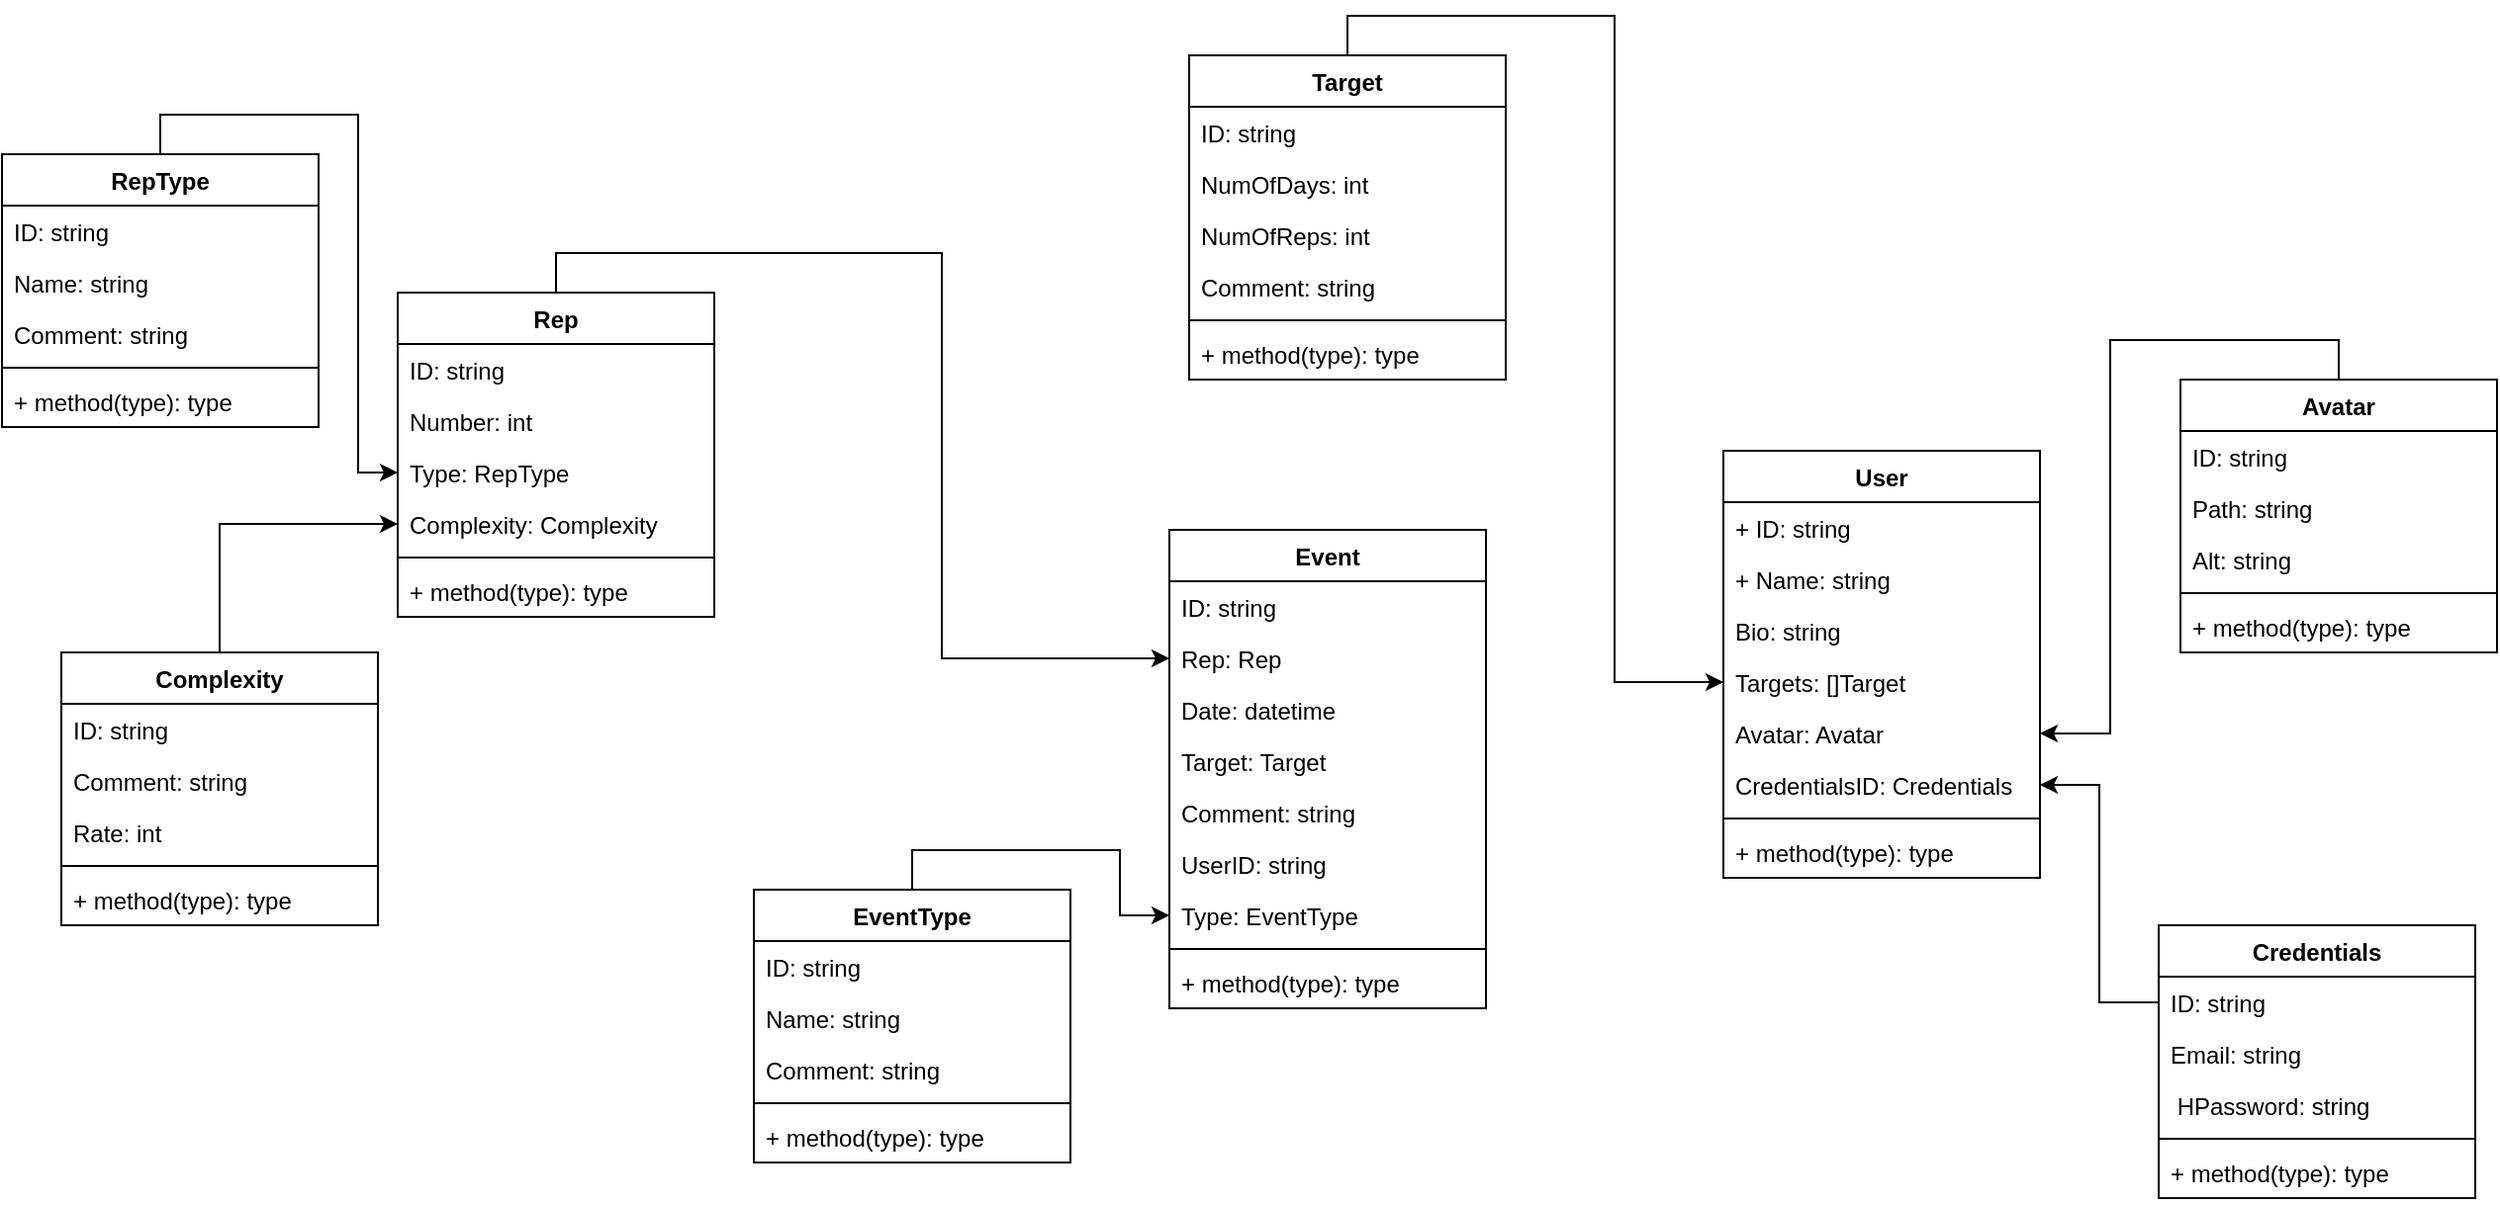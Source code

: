 <mxfile version="19.0.3" type="device"><diagram id="C5RBs43oDa-KdzZeNtuy" name="Page-1"><mxGraphModel dx="1933" dy="892" grid="1" gridSize="10" guides="1" tooltips="1" connect="1" arrows="1" fold="1" page="1" pageScale="1" pageWidth="827" pageHeight="1169" math="0" shadow="0"><root><mxCell id="WIyWlLk6GJQsqaUBKTNV-0"/><mxCell id="WIyWlLk6GJQsqaUBKTNV-1" parent="WIyWlLk6GJQsqaUBKTNV-0"/><mxCell id="qhLut1QWubdk_A6djGES-80" style="edgeStyle=orthogonalEdgeStyle;rounded=0;orthogonalLoop=1;jettySize=auto;html=1;exitX=0.5;exitY=0;exitDx=0;exitDy=0;entryX=0;entryY=0.5;entryDx=0;entryDy=0;" edge="1" parent="WIyWlLk6GJQsqaUBKTNV-1" source="qhLut1QWubdk_A6djGES-0" target="qhLut1QWubdk_A6djGES-79"><mxGeometry relative="1" as="geometry"/></mxCell><mxCell id="qhLut1QWubdk_A6djGES-0" value="Target" style="swimlane;fontStyle=1;align=center;verticalAlign=top;childLayout=stackLayout;horizontal=1;startSize=26;horizontalStack=0;resizeParent=1;resizeParentMax=0;resizeLast=0;collapsible=1;marginBottom=0;" vertex="1" parent="WIyWlLk6GJQsqaUBKTNV-1"><mxGeometry x="580" y="30" width="160" height="164" as="geometry"/></mxCell><mxCell id="qhLut1QWubdk_A6djGES-1" value="ID: string" style="text;strokeColor=none;fillColor=none;align=left;verticalAlign=top;spacingLeft=4;spacingRight=4;overflow=hidden;rotatable=0;points=[[0,0.5],[1,0.5]];portConstraint=eastwest;" vertex="1" parent="qhLut1QWubdk_A6djGES-0"><mxGeometry y="26" width="160" height="26" as="geometry"/></mxCell><mxCell id="qhLut1QWubdk_A6djGES-22" value="NumOfDays: int" style="text;strokeColor=none;fillColor=none;align=left;verticalAlign=top;spacingLeft=4;spacingRight=4;overflow=hidden;rotatable=0;points=[[0,0.5],[1,0.5]];portConstraint=eastwest;" vertex="1" parent="qhLut1QWubdk_A6djGES-0"><mxGeometry y="52" width="160" height="26" as="geometry"/></mxCell><mxCell id="qhLut1QWubdk_A6djGES-23" value="NumOfReps: int" style="text;strokeColor=none;fillColor=none;align=left;verticalAlign=top;spacingLeft=4;spacingRight=4;overflow=hidden;rotatable=0;points=[[0,0.5],[1,0.5]];portConstraint=eastwest;" vertex="1" parent="qhLut1QWubdk_A6djGES-0"><mxGeometry y="78" width="160" height="26" as="geometry"/></mxCell><mxCell id="qhLut1QWubdk_A6djGES-24" value="Comment: string" style="text;strokeColor=none;fillColor=none;align=left;verticalAlign=top;spacingLeft=4;spacingRight=4;overflow=hidden;rotatable=0;points=[[0,0.5],[1,0.5]];portConstraint=eastwest;" vertex="1" parent="qhLut1QWubdk_A6djGES-0"><mxGeometry y="104" width="160" height="26" as="geometry"/></mxCell><mxCell id="qhLut1QWubdk_A6djGES-2" value="" style="line;strokeWidth=1;fillColor=none;align=left;verticalAlign=middle;spacingTop=-1;spacingLeft=3;spacingRight=3;rotatable=0;labelPosition=right;points=[];portConstraint=eastwest;" vertex="1" parent="qhLut1QWubdk_A6djGES-0"><mxGeometry y="130" width="160" height="8" as="geometry"/></mxCell><mxCell id="qhLut1QWubdk_A6djGES-3" value="+ method(type): type" style="text;strokeColor=none;fillColor=none;align=left;verticalAlign=top;spacingLeft=4;spacingRight=4;overflow=hidden;rotatable=0;points=[[0,0.5],[1,0.5]];portConstraint=eastwest;" vertex="1" parent="qhLut1QWubdk_A6djGES-0"><mxGeometry y="138" width="160" height="26" as="geometry"/></mxCell><mxCell id="qhLut1QWubdk_A6djGES-7" value="User" style="swimlane;fontStyle=1;align=center;verticalAlign=top;childLayout=stackLayout;horizontal=1;startSize=26;horizontalStack=0;resizeParent=1;resizeParentMax=0;resizeLast=0;collapsible=1;marginBottom=0;" vertex="1" parent="WIyWlLk6GJQsqaUBKTNV-1"><mxGeometry x="850" y="230" width="160" height="216" as="geometry"/></mxCell><mxCell id="qhLut1QWubdk_A6djGES-8" value="+ ID: string" style="text;strokeColor=none;fillColor=none;align=left;verticalAlign=top;spacingLeft=4;spacingRight=4;overflow=hidden;rotatable=0;points=[[0,0.5],[1,0.5]];portConstraint=eastwest;" vertex="1" parent="qhLut1QWubdk_A6djGES-7"><mxGeometry y="26" width="160" height="26" as="geometry"/></mxCell><mxCell id="qhLut1QWubdk_A6djGES-11" value="+ Name: string" style="text;strokeColor=none;fillColor=none;align=left;verticalAlign=top;spacingLeft=4;spacingRight=4;overflow=hidden;rotatable=0;points=[[0,0.5],[1,0.5]];portConstraint=eastwest;" vertex="1" parent="qhLut1QWubdk_A6djGES-7"><mxGeometry y="52" width="160" height="26" as="geometry"/></mxCell><mxCell id="qhLut1QWubdk_A6djGES-71" value="Bio: string" style="text;strokeColor=none;fillColor=none;align=left;verticalAlign=top;spacingLeft=4;spacingRight=4;overflow=hidden;rotatable=0;points=[[0,0.5],[1,0.5]];portConstraint=eastwest;" vertex="1" parent="qhLut1QWubdk_A6djGES-7"><mxGeometry y="78" width="160" height="26" as="geometry"/></mxCell><mxCell id="qhLut1QWubdk_A6djGES-79" value="Targets: []Target" style="text;strokeColor=none;fillColor=none;align=left;verticalAlign=top;spacingLeft=4;spacingRight=4;overflow=hidden;rotatable=0;points=[[0,0.5],[1,0.5]];portConstraint=eastwest;" vertex="1" parent="qhLut1QWubdk_A6djGES-7"><mxGeometry y="104" width="160" height="26" as="geometry"/></mxCell><mxCell id="qhLut1QWubdk_A6djGES-70" value="Avatar: Avatar" style="text;strokeColor=none;fillColor=none;align=left;verticalAlign=top;spacingLeft=4;spacingRight=4;overflow=hidden;rotatable=0;points=[[0,0.5],[1,0.5]];portConstraint=eastwest;" vertex="1" parent="qhLut1QWubdk_A6djGES-7"><mxGeometry y="130" width="160" height="26" as="geometry"/></mxCell><mxCell id="qhLut1QWubdk_A6djGES-13" value="CredentialsID: Credentials" style="text;strokeColor=none;fillColor=none;align=left;verticalAlign=top;spacingLeft=4;spacingRight=4;overflow=hidden;rotatable=0;points=[[0,0.5],[1,0.5]];portConstraint=eastwest;" vertex="1" parent="qhLut1QWubdk_A6djGES-7"><mxGeometry y="156" width="160" height="26" as="geometry"/></mxCell><mxCell id="qhLut1QWubdk_A6djGES-9" value="" style="line;strokeWidth=1;fillColor=none;align=left;verticalAlign=middle;spacingTop=-1;spacingLeft=3;spacingRight=3;rotatable=0;labelPosition=right;points=[];portConstraint=eastwest;" vertex="1" parent="qhLut1QWubdk_A6djGES-7"><mxGeometry y="182" width="160" height="8" as="geometry"/></mxCell><mxCell id="qhLut1QWubdk_A6djGES-10" value="+ method(type): type" style="text;strokeColor=none;fillColor=none;align=left;verticalAlign=top;spacingLeft=4;spacingRight=4;overflow=hidden;rotatable=0;points=[[0,0.5],[1,0.5]];portConstraint=eastwest;" vertex="1" parent="qhLut1QWubdk_A6djGES-7"><mxGeometry y="190" width="160" height="26" as="geometry"/></mxCell><mxCell id="qhLut1QWubdk_A6djGES-14" value="Credentials" style="swimlane;fontStyle=1;align=center;verticalAlign=top;childLayout=stackLayout;horizontal=1;startSize=26;horizontalStack=0;resizeParent=1;resizeParentMax=0;resizeLast=0;collapsible=1;marginBottom=0;" vertex="1" parent="WIyWlLk6GJQsqaUBKTNV-1"><mxGeometry x="1070" y="470" width="160" height="138" as="geometry"/></mxCell><mxCell id="qhLut1QWubdk_A6djGES-15" value="ID: string" style="text;strokeColor=none;fillColor=none;align=left;verticalAlign=top;spacingLeft=4;spacingRight=4;overflow=hidden;rotatable=0;points=[[0,0.5],[1,0.5]];portConstraint=eastwest;" vertex="1" parent="qhLut1QWubdk_A6djGES-14"><mxGeometry y="26" width="160" height="26" as="geometry"/></mxCell><mxCell id="qhLut1QWubdk_A6djGES-17" value="Email: string" style="text;strokeColor=none;fillColor=none;align=left;verticalAlign=top;spacingLeft=4;spacingRight=4;overflow=hidden;rotatable=0;points=[[0,0.5],[1,0.5]];portConstraint=eastwest;" vertex="1" parent="qhLut1QWubdk_A6djGES-14"><mxGeometry y="52" width="160" height="26" as="geometry"/></mxCell><mxCell id="qhLut1QWubdk_A6djGES-18" value=" HPassword: string" style="text;strokeColor=none;fillColor=none;align=left;verticalAlign=top;spacingLeft=4;spacingRight=4;overflow=hidden;rotatable=0;points=[[0,0.5],[1,0.5]];portConstraint=eastwest;" vertex="1" parent="qhLut1QWubdk_A6djGES-14"><mxGeometry y="78" width="160" height="26" as="geometry"/></mxCell><mxCell id="qhLut1QWubdk_A6djGES-19" value="" style="line;strokeWidth=1;fillColor=none;align=left;verticalAlign=middle;spacingTop=-1;spacingLeft=3;spacingRight=3;rotatable=0;labelPosition=right;points=[];portConstraint=eastwest;" vertex="1" parent="qhLut1QWubdk_A6djGES-14"><mxGeometry y="104" width="160" height="8" as="geometry"/></mxCell><mxCell id="qhLut1QWubdk_A6djGES-20" value="+ method(type): type" style="text;strokeColor=none;fillColor=none;align=left;verticalAlign=top;spacingLeft=4;spacingRight=4;overflow=hidden;rotatable=0;points=[[0,0.5],[1,0.5]];portConstraint=eastwest;" vertex="1" parent="qhLut1QWubdk_A6djGES-14"><mxGeometry y="112" width="160" height="26" as="geometry"/></mxCell><mxCell id="qhLut1QWubdk_A6djGES-21" style="edgeStyle=orthogonalEdgeStyle;rounded=0;orthogonalLoop=1;jettySize=auto;html=1;exitX=0;exitY=0.5;exitDx=0;exitDy=0;entryX=1;entryY=0.5;entryDx=0;entryDy=0;" edge="1" parent="WIyWlLk6GJQsqaUBKTNV-1" source="qhLut1QWubdk_A6djGES-15" target="qhLut1QWubdk_A6djGES-13"><mxGeometry relative="1" as="geometry"/></mxCell><mxCell id="qhLut1QWubdk_A6djGES-25" value="Event" style="swimlane;fontStyle=1;align=center;verticalAlign=top;childLayout=stackLayout;horizontal=1;startSize=26;horizontalStack=0;resizeParent=1;resizeParentMax=0;resizeLast=0;collapsible=1;marginBottom=0;" vertex="1" parent="WIyWlLk6GJQsqaUBKTNV-1"><mxGeometry x="570" y="270" width="160" height="242" as="geometry"/></mxCell><mxCell id="qhLut1QWubdk_A6djGES-26" value="ID: string" style="text;strokeColor=none;fillColor=none;align=left;verticalAlign=top;spacingLeft=4;spacingRight=4;overflow=hidden;rotatable=0;points=[[0,0.5],[1,0.5]];portConstraint=eastwest;" vertex="1" parent="qhLut1QWubdk_A6djGES-25"><mxGeometry y="26" width="160" height="26" as="geometry"/></mxCell><mxCell id="qhLut1QWubdk_A6djGES-27" value="Rep: Rep" style="text;strokeColor=none;fillColor=none;align=left;verticalAlign=top;spacingLeft=4;spacingRight=4;overflow=hidden;rotatable=0;points=[[0,0.5],[1,0.5]];portConstraint=eastwest;" vertex="1" parent="qhLut1QWubdk_A6djGES-25"><mxGeometry y="52" width="160" height="26" as="geometry"/></mxCell><mxCell id="qhLut1QWubdk_A6djGES-29" value="Date: datetime" style="text;strokeColor=none;fillColor=none;align=left;verticalAlign=top;spacingLeft=4;spacingRight=4;overflow=hidden;rotatable=0;points=[[0,0.5],[1,0.5]];portConstraint=eastwest;" vertex="1" parent="qhLut1QWubdk_A6djGES-25"><mxGeometry y="78" width="160" height="26" as="geometry"/></mxCell><mxCell id="qhLut1QWubdk_A6djGES-82" value="Target: Target" style="text;strokeColor=none;fillColor=none;align=left;verticalAlign=top;spacingLeft=4;spacingRight=4;overflow=hidden;rotatable=0;points=[[0,0.5],[1,0.5]];portConstraint=eastwest;" vertex="1" parent="qhLut1QWubdk_A6djGES-25"><mxGeometry y="104" width="160" height="26" as="geometry"/></mxCell><mxCell id="qhLut1QWubdk_A6djGES-32" value="Comment: string" style="text;strokeColor=none;fillColor=none;align=left;verticalAlign=top;spacingLeft=4;spacingRight=4;overflow=hidden;rotatable=0;points=[[0,0.5],[1,0.5]];portConstraint=eastwest;" vertex="1" parent="qhLut1QWubdk_A6djGES-25"><mxGeometry y="130" width="160" height="26" as="geometry"/></mxCell><mxCell id="qhLut1QWubdk_A6djGES-33" value="UserID: string" style="text;strokeColor=none;fillColor=none;align=left;verticalAlign=top;spacingLeft=4;spacingRight=4;overflow=hidden;rotatable=0;points=[[0,0.5],[1,0.5]];portConstraint=eastwest;" vertex="1" parent="qhLut1QWubdk_A6djGES-25"><mxGeometry y="156" width="160" height="26" as="geometry"/></mxCell><mxCell id="qhLut1QWubdk_A6djGES-43" value="Type: EventType" style="text;strokeColor=none;fillColor=none;align=left;verticalAlign=top;spacingLeft=4;spacingRight=4;overflow=hidden;rotatable=0;points=[[0,0.5],[1,0.5]];portConstraint=eastwest;" vertex="1" parent="qhLut1QWubdk_A6djGES-25"><mxGeometry y="182" width="160" height="26" as="geometry"/></mxCell><mxCell id="qhLut1QWubdk_A6djGES-30" value="" style="line;strokeWidth=1;fillColor=none;align=left;verticalAlign=middle;spacingTop=-1;spacingLeft=3;spacingRight=3;rotatable=0;labelPosition=right;points=[];portConstraint=eastwest;" vertex="1" parent="qhLut1QWubdk_A6djGES-25"><mxGeometry y="208" width="160" height="8" as="geometry"/></mxCell><mxCell id="qhLut1QWubdk_A6djGES-31" value="+ method(type): type" style="text;strokeColor=none;fillColor=none;align=left;verticalAlign=top;spacingLeft=4;spacingRight=4;overflow=hidden;rotatable=0;points=[[0,0.5],[1,0.5]];portConstraint=eastwest;" vertex="1" parent="qhLut1QWubdk_A6djGES-25"><mxGeometry y="216" width="160" height="26" as="geometry"/></mxCell><mxCell id="qhLut1QWubdk_A6djGES-61" style="edgeStyle=orthogonalEdgeStyle;rounded=0;orthogonalLoop=1;jettySize=auto;html=1;exitX=0.5;exitY=0;exitDx=0;exitDy=0;entryX=0;entryY=0.5;entryDx=0;entryDy=0;" edge="1" parent="WIyWlLk6GJQsqaUBKTNV-1" source="qhLut1QWubdk_A6djGES-34" target="qhLut1QWubdk_A6djGES-27"><mxGeometry relative="1" as="geometry"/></mxCell><mxCell id="qhLut1QWubdk_A6djGES-34" value="Rep" style="swimlane;fontStyle=1;align=center;verticalAlign=top;childLayout=stackLayout;horizontal=1;startSize=26;horizontalStack=0;resizeParent=1;resizeParentMax=0;resizeLast=0;collapsible=1;marginBottom=0;" vertex="1" parent="WIyWlLk6GJQsqaUBKTNV-1"><mxGeometry x="180" y="150" width="160" height="164" as="geometry"/></mxCell><mxCell id="qhLut1QWubdk_A6djGES-35" value="ID: string" style="text;strokeColor=none;fillColor=none;align=left;verticalAlign=top;spacingLeft=4;spacingRight=4;overflow=hidden;rotatable=0;points=[[0,0.5],[1,0.5]];portConstraint=eastwest;" vertex="1" parent="qhLut1QWubdk_A6djGES-34"><mxGeometry y="26" width="160" height="26" as="geometry"/></mxCell><mxCell id="qhLut1QWubdk_A6djGES-36" value="Number: int" style="text;strokeColor=none;fillColor=none;align=left;verticalAlign=top;spacingLeft=4;spacingRight=4;overflow=hidden;rotatable=0;points=[[0,0.5],[1,0.5]];portConstraint=eastwest;" vertex="1" parent="qhLut1QWubdk_A6djGES-34"><mxGeometry y="52" width="160" height="26" as="geometry"/></mxCell><mxCell id="qhLut1QWubdk_A6djGES-37" value="Type: RepType" style="text;strokeColor=none;fillColor=none;align=left;verticalAlign=top;spacingLeft=4;spacingRight=4;overflow=hidden;rotatable=0;points=[[0,0.5],[1,0.5]];portConstraint=eastwest;" vertex="1" parent="qhLut1QWubdk_A6djGES-34"><mxGeometry y="78" width="160" height="26" as="geometry"/></mxCell><mxCell id="qhLut1QWubdk_A6djGES-39" value="Complexity: Complexity" style="text;strokeColor=none;fillColor=none;align=left;verticalAlign=top;spacingLeft=4;spacingRight=4;overflow=hidden;rotatable=0;points=[[0,0.5],[1,0.5]];portConstraint=eastwest;" vertex="1" parent="qhLut1QWubdk_A6djGES-34"><mxGeometry y="104" width="160" height="26" as="geometry"/></mxCell><mxCell id="qhLut1QWubdk_A6djGES-40" value="" style="line;strokeWidth=1;fillColor=none;align=left;verticalAlign=middle;spacingTop=-1;spacingLeft=3;spacingRight=3;rotatable=0;labelPosition=right;points=[];portConstraint=eastwest;" vertex="1" parent="qhLut1QWubdk_A6djGES-34"><mxGeometry y="130" width="160" height="8" as="geometry"/></mxCell><mxCell id="qhLut1QWubdk_A6djGES-41" value="+ method(type): type" style="text;strokeColor=none;fillColor=none;align=left;verticalAlign=top;spacingLeft=4;spacingRight=4;overflow=hidden;rotatable=0;points=[[0,0.5],[1,0.5]];portConstraint=eastwest;" vertex="1" parent="qhLut1QWubdk_A6djGES-34"><mxGeometry y="138" width="160" height="26" as="geometry"/></mxCell><mxCell id="qhLut1QWubdk_A6djGES-60" style="edgeStyle=orthogonalEdgeStyle;rounded=0;orthogonalLoop=1;jettySize=auto;html=1;exitX=0.5;exitY=0;exitDx=0;exitDy=0;entryX=0;entryY=0.5;entryDx=0;entryDy=0;" edge="1" parent="WIyWlLk6GJQsqaUBKTNV-1" source="qhLut1QWubdk_A6djGES-44" target="qhLut1QWubdk_A6djGES-39"><mxGeometry relative="1" as="geometry"/></mxCell><mxCell id="qhLut1QWubdk_A6djGES-44" value="Complexity" style="swimlane;fontStyle=1;align=center;verticalAlign=top;childLayout=stackLayout;horizontal=1;startSize=26;horizontalStack=0;resizeParent=1;resizeParentMax=0;resizeLast=0;collapsible=1;marginBottom=0;" vertex="1" parent="WIyWlLk6GJQsqaUBKTNV-1"><mxGeometry x="10" y="332" width="160" height="138" as="geometry"/></mxCell><mxCell id="qhLut1QWubdk_A6djGES-45" value="ID: string" style="text;strokeColor=none;fillColor=none;align=left;verticalAlign=top;spacingLeft=4;spacingRight=4;overflow=hidden;rotatable=0;points=[[0,0.5],[1,0.5]];portConstraint=eastwest;" vertex="1" parent="qhLut1QWubdk_A6djGES-44"><mxGeometry y="26" width="160" height="26" as="geometry"/></mxCell><mxCell id="qhLut1QWubdk_A6djGES-46" value="Comment: string" style="text;strokeColor=none;fillColor=none;align=left;verticalAlign=top;spacingLeft=4;spacingRight=4;overflow=hidden;rotatable=0;points=[[0,0.5],[1,0.5]];portConstraint=eastwest;" vertex="1" parent="qhLut1QWubdk_A6djGES-44"><mxGeometry y="52" width="160" height="26" as="geometry"/></mxCell><mxCell id="qhLut1QWubdk_A6djGES-47" value="Rate: int" style="text;strokeColor=none;fillColor=none;align=left;verticalAlign=top;spacingLeft=4;spacingRight=4;overflow=hidden;rotatable=0;points=[[0,0.5],[1,0.5]];portConstraint=eastwest;" vertex="1" parent="qhLut1QWubdk_A6djGES-44"><mxGeometry y="78" width="160" height="26" as="geometry"/></mxCell><mxCell id="qhLut1QWubdk_A6djGES-49" value="" style="line;strokeWidth=1;fillColor=none;align=left;verticalAlign=middle;spacingTop=-1;spacingLeft=3;spacingRight=3;rotatable=0;labelPosition=right;points=[];portConstraint=eastwest;" vertex="1" parent="qhLut1QWubdk_A6djGES-44"><mxGeometry y="104" width="160" height="8" as="geometry"/></mxCell><mxCell id="qhLut1QWubdk_A6djGES-50" value="+ method(type): type" style="text;strokeColor=none;fillColor=none;align=left;verticalAlign=top;spacingLeft=4;spacingRight=4;overflow=hidden;rotatable=0;points=[[0,0.5],[1,0.5]];portConstraint=eastwest;" vertex="1" parent="qhLut1QWubdk_A6djGES-44"><mxGeometry y="112" width="160" height="26" as="geometry"/></mxCell><mxCell id="qhLut1QWubdk_A6djGES-62" style="edgeStyle=orthogonalEdgeStyle;rounded=0;orthogonalLoop=1;jettySize=auto;html=1;exitX=0.5;exitY=0;exitDx=0;exitDy=0;entryX=0;entryY=0.5;entryDx=0;entryDy=0;" edge="1" parent="WIyWlLk6GJQsqaUBKTNV-1" source="qhLut1QWubdk_A6djGES-53" target="qhLut1QWubdk_A6djGES-43"><mxGeometry relative="1" as="geometry"/></mxCell><mxCell id="qhLut1QWubdk_A6djGES-53" value="EventType" style="swimlane;fontStyle=1;align=center;verticalAlign=top;childLayout=stackLayout;horizontal=1;startSize=26;horizontalStack=0;resizeParent=1;resizeParentMax=0;resizeLast=0;collapsible=1;marginBottom=0;" vertex="1" parent="WIyWlLk6GJQsqaUBKTNV-1"><mxGeometry x="360" y="452" width="160" height="138" as="geometry"/></mxCell><mxCell id="qhLut1QWubdk_A6djGES-54" value="ID: string" style="text;strokeColor=none;fillColor=none;align=left;verticalAlign=top;spacingLeft=4;spacingRight=4;overflow=hidden;rotatable=0;points=[[0,0.5],[1,0.5]];portConstraint=eastwest;" vertex="1" parent="qhLut1QWubdk_A6djGES-53"><mxGeometry y="26" width="160" height="26" as="geometry"/></mxCell><mxCell id="qhLut1QWubdk_A6djGES-55" value="Name: string" style="text;strokeColor=none;fillColor=none;align=left;verticalAlign=top;spacingLeft=4;spacingRight=4;overflow=hidden;rotatable=0;points=[[0,0.5],[1,0.5]];portConstraint=eastwest;" vertex="1" parent="qhLut1QWubdk_A6djGES-53"><mxGeometry y="52" width="160" height="26" as="geometry"/></mxCell><mxCell id="qhLut1QWubdk_A6djGES-56" value="Comment: string" style="text;strokeColor=none;fillColor=none;align=left;verticalAlign=top;spacingLeft=4;spacingRight=4;overflow=hidden;rotatable=0;points=[[0,0.5],[1,0.5]];portConstraint=eastwest;" vertex="1" parent="qhLut1QWubdk_A6djGES-53"><mxGeometry y="78" width="160" height="26" as="geometry"/></mxCell><mxCell id="qhLut1QWubdk_A6djGES-57" value="" style="line;strokeWidth=1;fillColor=none;align=left;verticalAlign=middle;spacingTop=-1;spacingLeft=3;spacingRight=3;rotatable=0;labelPosition=right;points=[];portConstraint=eastwest;" vertex="1" parent="qhLut1QWubdk_A6djGES-53"><mxGeometry y="104" width="160" height="8" as="geometry"/></mxCell><mxCell id="qhLut1QWubdk_A6djGES-58" value="+ method(type): type" style="text;strokeColor=none;fillColor=none;align=left;verticalAlign=top;spacingLeft=4;spacingRight=4;overflow=hidden;rotatable=0;points=[[0,0.5],[1,0.5]];portConstraint=eastwest;" vertex="1" parent="qhLut1QWubdk_A6djGES-53"><mxGeometry y="112" width="160" height="26" as="geometry"/></mxCell><mxCell id="qhLut1QWubdk_A6djGES-69" style="edgeStyle=orthogonalEdgeStyle;rounded=0;orthogonalLoop=1;jettySize=auto;html=1;exitX=0.5;exitY=0;exitDx=0;exitDy=0;entryX=0;entryY=0.5;entryDx=0;entryDy=0;" edge="1" parent="WIyWlLk6GJQsqaUBKTNV-1" source="qhLut1QWubdk_A6djGES-63" target="qhLut1QWubdk_A6djGES-37"><mxGeometry relative="1" as="geometry"/></mxCell><mxCell id="qhLut1QWubdk_A6djGES-63" value="RepType" style="swimlane;fontStyle=1;align=center;verticalAlign=top;childLayout=stackLayout;horizontal=1;startSize=26;horizontalStack=0;resizeParent=1;resizeParentMax=0;resizeLast=0;collapsible=1;marginBottom=0;" vertex="1" parent="WIyWlLk6GJQsqaUBKTNV-1"><mxGeometry x="-20" y="80" width="160" height="138" as="geometry"/></mxCell><mxCell id="qhLut1QWubdk_A6djGES-64" value="ID: string" style="text;strokeColor=none;fillColor=none;align=left;verticalAlign=top;spacingLeft=4;spacingRight=4;overflow=hidden;rotatable=0;points=[[0,0.5],[1,0.5]];portConstraint=eastwest;" vertex="1" parent="qhLut1QWubdk_A6djGES-63"><mxGeometry y="26" width="160" height="26" as="geometry"/></mxCell><mxCell id="qhLut1QWubdk_A6djGES-65" value="Name: string" style="text;strokeColor=none;fillColor=none;align=left;verticalAlign=top;spacingLeft=4;spacingRight=4;overflow=hidden;rotatable=0;points=[[0,0.5],[1,0.5]];portConstraint=eastwest;" vertex="1" parent="qhLut1QWubdk_A6djGES-63"><mxGeometry y="52" width="160" height="26" as="geometry"/></mxCell><mxCell id="qhLut1QWubdk_A6djGES-66" value="Comment: string" style="text;strokeColor=none;fillColor=none;align=left;verticalAlign=top;spacingLeft=4;spacingRight=4;overflow=hidden;rotatable=0;points=[[0,0.5],[1,0.5]];portConstraint=eastwest;" vertex="1" parent="qhLut1QWubdk_A6djGES-63"><mxGeometry y="78" width="160" height="26" as="geometry"/></mxCell><mxCell id="qhLut1QWubdk_A6djGES-67" value="" style="line;strokeWidth=1;fillColor=none;align=left;verticalAlign=middle;spacingTop=-1;spacingLeft=3;spacingRight=3;rotatable=0;labelPosition=right;points=[];portConstraint=eastwest;" vertex="1" parent="qhLut1QWubdk_A6djGES-63"><mxGeometry y="104" width="160" height="8" as="geometry"/></mxCell><mxCell id="qhLut1QWubdk_A6djGES-68" value="+ method(type): type" style="text;strokeColor=none;fillColor=none;align=left;verticalAlign=top;spacingLeft=4;spacingRight=4;overflow=hidden;rotatable=0;points=[[0,0.5],[1,0.5]];portConstraint=eastwest;" vertex="1" parent="qhLut1QWubdk_A6djGES-63"><mxGeometry y="112" width="160" height="26" as="geometry"/></mxCell><mxCell id="qhLut1QWubdk_A6djGES-78" style="edgeStyle=orthogonalEdgeStyle;rounded=0;orthogonalLoop=1;jettySize=auto;html=1;exitX=0.5;exitY=0;exitDx=0;exitDy=0;entryX=1;entryY=0.5;entryDx=0;entryDy=0;" edge="1" parent="WIyWlLk6GJQsqaUBKTNV-1" source="qhLut1QWubdk_A6djGES-72" target="qhLut1QWubdk_A6djGES-70"><mxGeometry relative="1" as="geometry"/></mxCell><mxCell id="qhLut1QWubdk_A6djGES-72" value="Avatar" style="swimlane;fontStyle=1;align=center;verticalAlign=top;childLayout=stackLayout;horizontal=1;startSize=26;horizontalStack=0;resizeParent=1;resizeParentMax=0;resizeLast=0;collapsible=1;marginBottom=0;" vertex="1" parent="WIyWlLk6GJQsqaUBKTNV-1"><mxGeometry x="1081" y="194" width="160" height="138" as="geometry"/></mxCell><mxCell id="qhLut1QWubdk_A6djGES-73" value="ID: string" style="text;strokeColor=none;fillColor=none;align=left;verticalAlign=top;spacingLeft=4;spacingRight=4;overflow=hidden;rotatable=0;points=[[0,0.5],[1,0.5]];portConstraint=eastwest;" vertex="1" parent="qhLut1QWubdk_A6djGES-72"><mxGeometry y="26" width="160" height="26" as="geometry"/></mxCell><mxCell id="qhLut1QWubdk_A6djGES-74" value="Path: string" style="text;strokeColor=none;fillColor=none;align=left;verticalAlign=top;spacingLeft=4;spacingRight=4;overflow=hidden;rotatable=0;points=[[0,0.5],[1,0.5]];portConstraint=eastwest;" vertex="1" parent="qhLut1QWubdk_A6djGES-72"><mxGeometry y="52" width="160" height="26" as="geometry"/></mxCell><mxCell id="qhLut1QWubdk_A6djGES-75" value="Alt: string" style="text;strokeColor=none;fillColor=none;align=left;verticalAlign=top;spacingLeft=4;spacingRight=4;overflow=hidden;rotatable=0;points=[[0,0.5],[1,0.5]];portConstraint=eastwest;" vertex="1" parent="qhLut1QWubdk_A6djGES-72"><mxGeometry y="78" width="160" height="26" as="geometry"/></mxCell><mxCell id="qhLut1QWubdk_A6djGES-76" value="" style="line;strokeWidth=1;fillColor=none;align=left;verticalAlign=middle;spacingTop=-1;spacingLeft=3;spacingRight=3;rotatable=0;labelPosition=right;points=[];portConstraint=eastwest;" vertex="1" parent="qhLut1QWubdk_A6djGES-72"><mxGeometry y="104" width="160" height="8" as="geometry"/></mxCell><mxCell id="qhLut1QWubdk_A6djGES-77" value="+ method(type): type" style="text;strokeColor=none;fillColor=none;align=left;verticalAlign=top;spacingLeft=4;spacingRight=4;overflow=hidden;rotatable=0;points=[[0,0.5],[1,0.5]];portConstraint=eastwest;" vertex="1" parent="qhLut1QWubdk_A6djGES-72"><mxGeometry y="112" width="160" height="26" as="geometry"/></mxCell></root></mxGraphModel></diagram></mxfile>